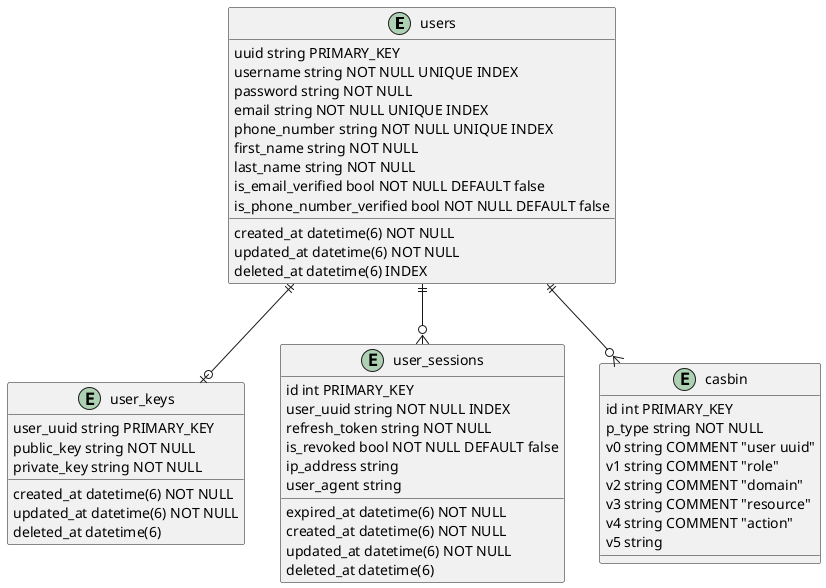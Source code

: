 @startuml user-service-erd

entity users {
    uuid string PRIMARY_KEY
    username string NOT NULL UNIQUE INDEX
    password string NOT NULL
    email string NOT NULL UNIQUE INDEX
    phone_number string NOT NULL UNIQUE INDEX
    first_name string NOT NULL
    last_name string NOT NULL
    is_email_verified bool NOT NULL DEFAULT false
    is_phone_number_verified bool NOT NULL DEFAULT false
    created_at datetime(6) NOT NULL
    updated_at datetime(6) NOT NULL
    deleted_at datetime(6) INDEX
}

entity user_keys {
    user_uuid string PRIMARY_KEY
    public_key string NOT NULL
    private_key string NOT NULL
    created_at datetime(6) NOT NULL
    updated_at datetime(6) NOT NULL
    deleted_at datetime(6)
}

entity user_sessions {
    id int PRIMARY_KEY
    user_uuid string NOT NULL INDEX
    refresh_token string NOT NULL
    is_revoked bool NOT NULL DEFAULT false
    expired_at datetime(6) NOT NULL
    ip_address string
    user_agent string
    created_at datetime(6) NOT NULL
    updated_at datetime(6) NOT NULL
    deleted_at datetime(6)
}

entity casbin {
    id int PRIMARY_KEY
    p_type string NOT NULL
    v0 string COMMENT "user uuid"
    v1 string COMMENT "role"
    v2 string COMMENT "domain"
    v3 string COMMENT "resource"
    v4 string COMMENT "action"
    v5 string
}

users ||--o| user_keys
users ||--o{ user_sessions
users ||--o{ casbin

@enduml
